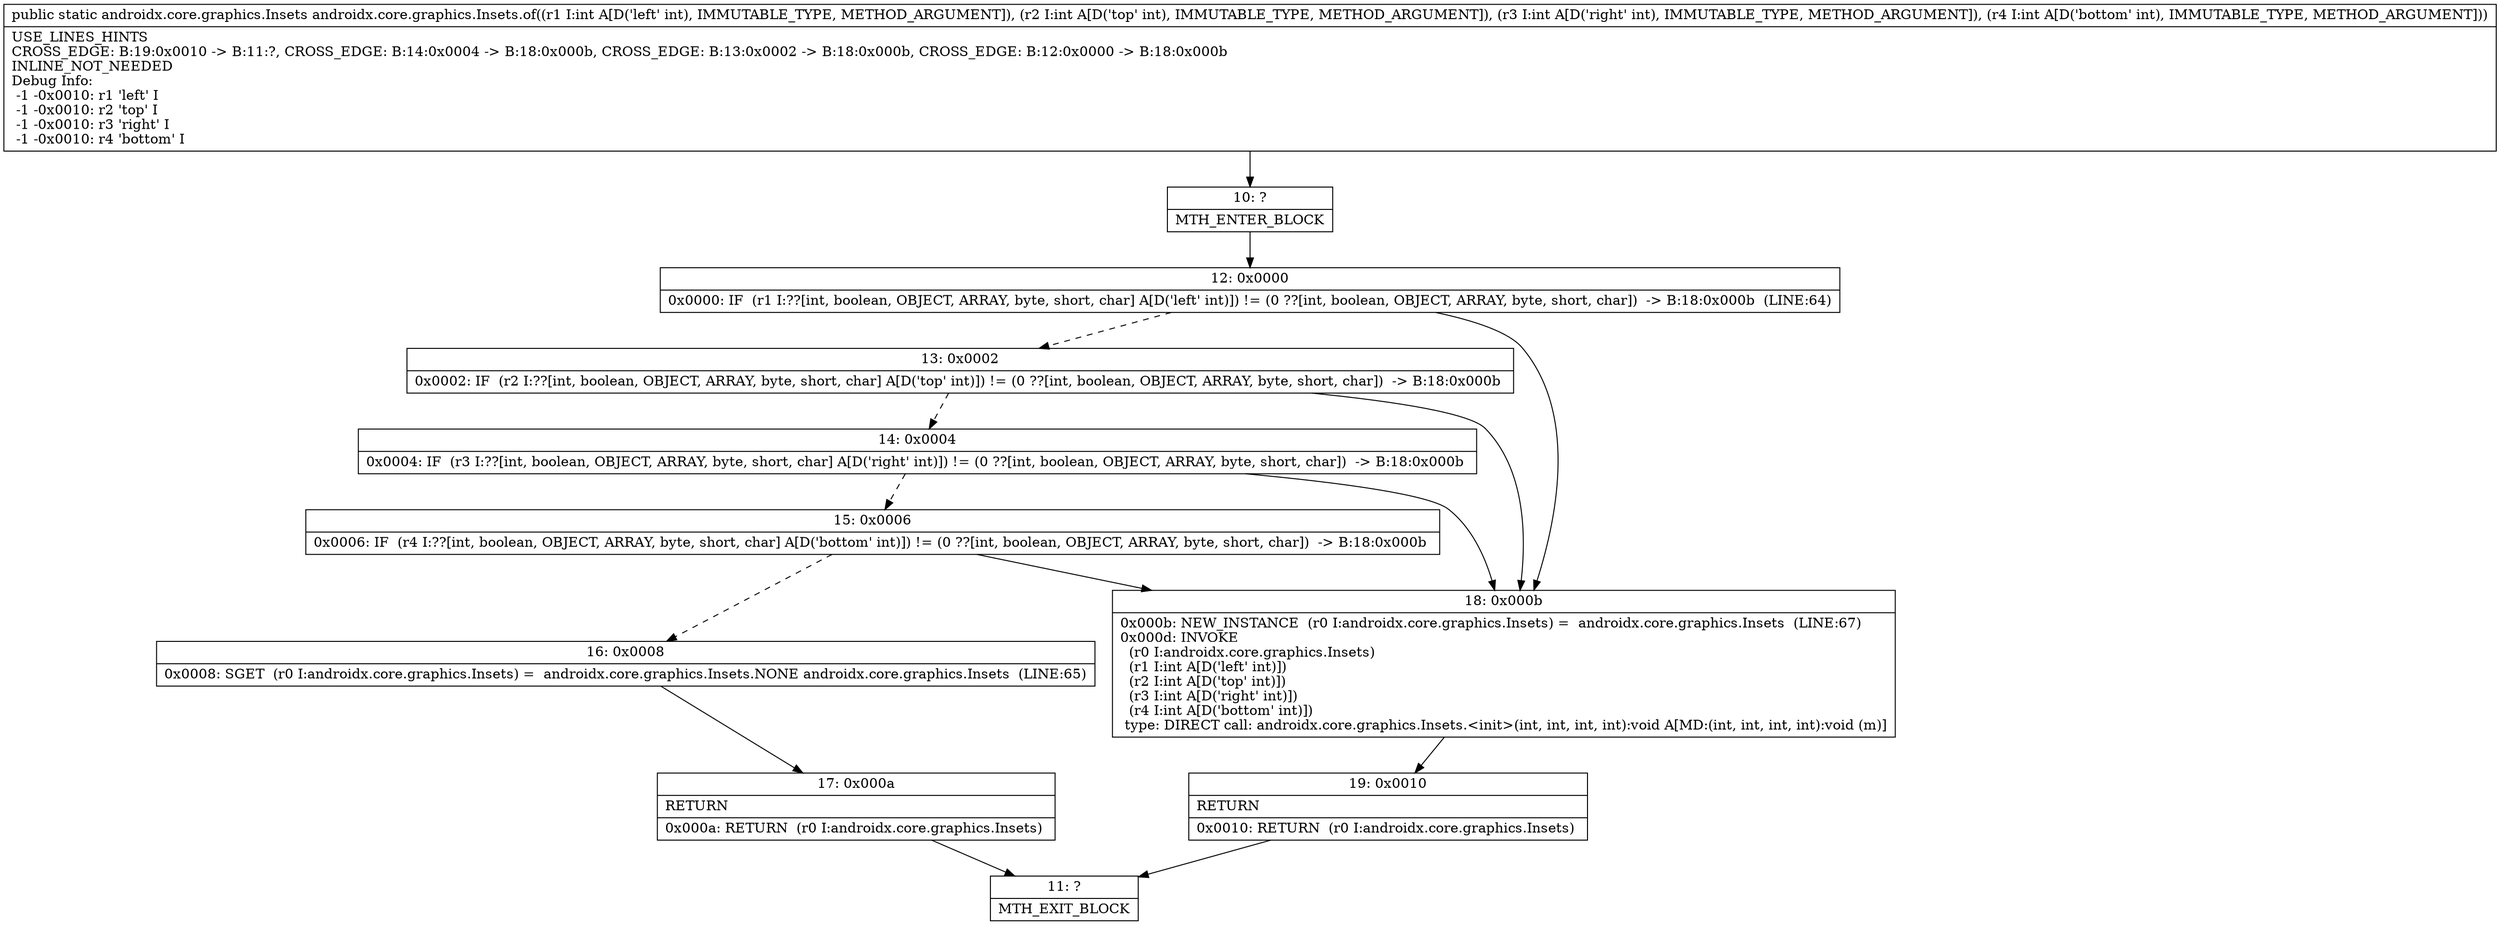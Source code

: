 digraph "CFG forandroidx.core.graphics.Insets.of(IIII)Landroidx\/core\/graphics\/Insets;" {
Node_10 [shape=record,label="{10\:\ ?|MTH_ENTER_BLOCK\l}"];
Node_12 [shape=record,label="{12\:\ 0x0000|0x0000: IF  (r1 I:??[int, boolean, OBJECT, ARRAY, byte, short, char] A[D('left' int)]) != (0 ??[int, boolean, OBJECT, ARRAY, byte, short, char])  \-\> B:18:0x000b  (LINE:64)\l}"];
Node_13 [shape=record,label="{13\:\ 0x0002|0x0002: IF  (r2 I:??[int, boolean, OBJECT, ARRAY, byte, short, char] A[D('top' int)]) != (0 ??[int, boolean, OBJECT, ARRAY, byte, short, char])  \-\> B:18:0x000b \l}"];
Node_14 [shape=record,label="{14\:\ 0x0004|0x0004: IF  (r3 I:??[int, boolean, OBJECT, ARRAY, byte, short, char] A[D('right' int)]) != (0 ??[int, boolean, OBJECT, ARRAY, byte, short, char])  \-\> B:18:0x000b \l}"];
Node_15 [shape=record,label="{15\:\ 0x0006|0x0006: IF  (r4 I:??[int, boolean, OBJECT, ARRAY, byte, short, char] A[D('bottom' int)]) != (0 ??[int, boolean, OBJECT, ARRAY, byte, short, char])  \-\> B:18:0x000b \l}"];
Node_16 [shape=record,label="{16\:\ 0x0008|0x0008: SGET  (r0 I:androidx.core.graphics.Insets) =  androidx.core.graphics.Insets.NONE androidx.core.graphics.Insets  (LINE:65)\l}"];
Node_17 [shape=record,label="{17\:\ 0x000a|RETURN\l|0x000a: RETURN  (r0 I:androidx.core.graphics.Insets) \l}"];
Node_11 [shape=record,label="{11\:\ ?|MTH_EXIT_BLOCK\l}"];
Node_18 [shape=record,label="{18\:\ 0x000b|0x000b: NEW_INSTANCE  (r0 I:androidx.core.graphics.Insets) =  androidx.core.graphics.Insets  (LINE:67)\l0x000d: INVOKE  \l  (r0 I:androidx.core.graphics.Insets)\l  (r1 I:int A[D('left' int)])\l  (r2 I:int A[D('top' int)])\l  (r3 I:int A[D('right' int)])\l  (r4 I:int A[D('bottom' int)])\l type: DIRECT call: androidx.core.graphics.Insets.\<init\>(int, int, int, int):void A[MD:(int, int, int, int):void (m)]\l}"];
Node_19 [shape=record,label="{19\:\ 0x0010|RETURN\l|0x0010: RETURN  (r0 I:androidx.core.graphics.Insets) \l}"];
MethodNode[shape=record,label="{public static androidx.core.graphics.Insets androidx.core.graphics.Insets.of((r1 I:int A[D('left' int), IMMUTABLE_TYPE, METHOD_ARGUMENT]), (r2 I:int A[D('top' int), IMMUTABLE_TYPE, METHOD_ARGUMENT]), (r3 I:int A[D('right' int), IMMUTABLE_TYPE, METHOD_ARGUMENT]), (r4 I:int A[D('bottom' int), IMMUTABLE_TYPE, METHOD_ARGUMENT]))  | USE_LINES_HINTS\lCROSS_EDGE: B:19:0x0010 \-\> B:11:?, CROSS_EDGE: B:14:0x0004 \-\> B:18:0x000b, CROSS_EDGE: B:13:0x0002 \-\> B:18:0x000b, CROSS_EDGE: B:12:0x0000 \-\> B:18:0x000b\lINLINE_NOT_NEEDED\lDebug Info:\l  \-1 \-0x0010: r1 'left' I\l  \-1 \-0x0010: r2 'top' I\l  \-1 \-0x0010: r3 'right' I\l  \-1 \-0x0010: r4 'bottom' I\l}"];
MethodNode -> Node_10;Node_10 -> Node_12;
Node_12 -> Node_13[style=dashed];
Node_12 -> Node_18;
Node_13 -> Node_14[style=dashed];
Node_13 -> Node_18;
Node_14 -> Node_15[style=dashed];
Node_14 -> Node_18;
Node_15 -> Node_16[style=dashed];
Node_15 -> Node_18;
Node_16 -> Node_17;
Node_17 -> Node_11;
Node_18 -> Node_19;
Node_19 -> Node_11;
}

